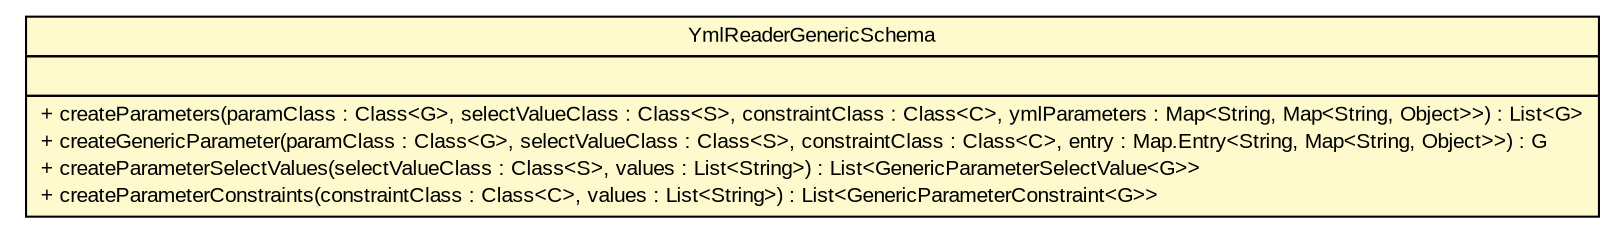 #!/usr/local/bin/dot
#
# Class diagram 
# Generated by UMLGraph version R5_6-24-gf6e263 (http://www.umlgraph.org/)
#

digraph G {
	edge [fontname="arial",fontsize=10,labelfontname="arial",labelfontsize=10];
	node [fontname="arial",fontsize=10,shape=plaintext];
	nodesep=0.25;
	ranksep=0.5;
	// gov.sandia.cf.application.configuration.YmlReaderGenericSchema
	c451669 [label=<<table title="gov.sandia.cf.application.configuration.YmlReaderGenericSchema" border="0" cellborder="1" cellspacing="0" cellpadding="2" port="p" bgcolor="lemonChiffon" href="./YmlReaderGenericSchema.html">
		<tr><td><table border="0" cellspacing="0" cellpadding="1">
<tr><td align="center" balign="center"> YmlReaderGenericSchema </td></tr>
		</table></td></tr>
		<tr><td><table border="0" cellspacing="0" cellpadding="1">
<tr><td align="left" balign="left">  </td></tr>
		</table></td></tr>
		<tr><td><table border="0" cellspacing="0" cellpadding="1">
<tr><td align="left" balign="left"> + createParameters(paramClass : Class&lt;G&gt;, selectValueClass : Class&lt;S&gt;, constraintClass : Class&lt;C&gt;, ymlParameters : Map&lt;String, Map&lt;String, Object&gt;&gt;) : List&lt;G&gt; </td></tr>
<tr><td align="left" balign="left"> + createGenericParameter(paramClass : Class&lt;G&gt;, selectValueClass : Class&lt;S&gt;, constraintClass : Class&lt;C&gt;, entry : Map.Entry&lt;String, Map&lt;String, Object&gt;&gt;) : G </td></tr>
<tr><td align="left" balign="left"> + createParameterSelectValues(selectValueClass : Class&lt;S&gt;, values : List&lt;String&gt;) : List&lt;GenericParameterSelectValue&lt;G&gt;&gt; </td></tr>
<tr><td align="left" balign="left"> + createParameterConstraints(constraintClass : Class&lt;C&gt;, values : List&lt;String&gt;) : List&lt;GenericParameterConstraint&lt;G&gt;&gt; </td></tr>
		</table></td></tr>
		</table>>, URL="./YmlReaderGenericSchema.html", fontname="arial", fontcolor="black", fontsize=10.0];
}

